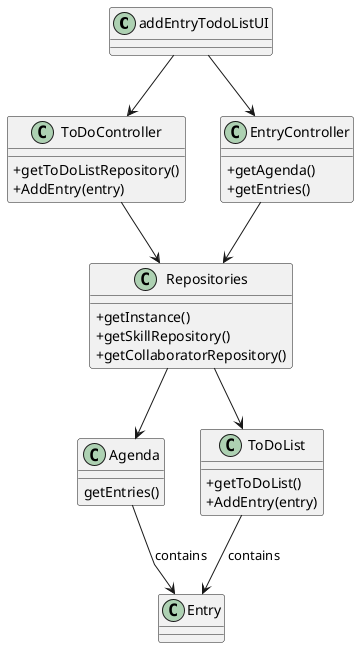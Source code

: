 @startuml
'skinparam monochrome true
skinparam packageStyle rectangle
skinparam shadowing false
skinparam linetype polyline
'skinparam linetype orto

skinparam classAttributeIconSize 0

'left to right direction

class addEntryTodoListUI {
}



class Repositories {
    + getInstance()
    + getSkillRepository()
    + getCollaboratorRepository()
}

class ToDoController{
    + getToDoListRepository()
    + AddEntry(entry)
}

class EntryController{
    + getAgenda()
    + getEntries()
}

class Agenda{
    getEntries()
}

class ToDoList{
    + getToDoList()
    + AddEntry(entry)
}

class Entry{

}


addEntryTodoListUI --> ToDoController
ToDoController --> Repositories
Repositories --> ToDoList
addEntryTodoListUI --> EntryController
EntryController --> Repositories
Repositories --> Agenda
Agenda --> Entry: contains
ToDoList --> Entry: contains
@enduml